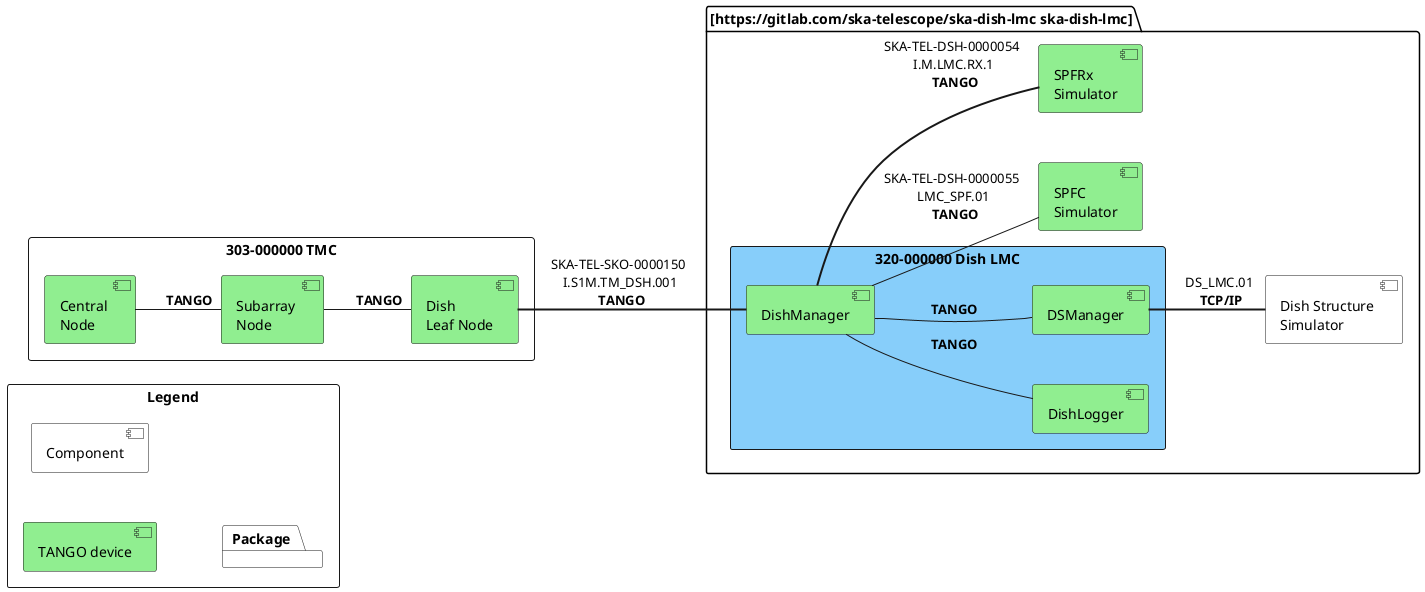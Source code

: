 @startuml

left to right direction
skinparam nodesep 50
skinparam ranksep 10

rectangle "303-000000 TMC" {
  component "Dish \nLeaf Node" as DLN #lightgreen
  component "Subarray \nNode" as SAN #lightgreen
  component "Central \nNode" as CN #lightgreen
}

package "[[https://gitlab.com/ska-telescope/ska-dish-lmc ska-dish-lmc]]" #white {
  rectangle "320‐000000 Dish LMC" as LMC #lightskyblue {
    component DishManager #lightgreen
    component DishLogger as Log #lightgreen
    component DSManager #lightgreen
  }
  component "Dish Structure \nSimulator" as DS #white
  component "SPFC \nSimulator" as SPFCdevice #lightgreen
  component "SPFRx \nSimulator" as SPFRxC #lightgreen
}

CN -down- SAN : **TANGO**
SAN -down- DLN : **TANGO**
DLN =down= DishManager : SKA‐TEL‐SKO‐0000150 \n I.S1M.TM_DSH.001 \n **TANGO**

DishManager -down- Log : **TANGO**
DishManager -down- DSManager : **TANGO**
DishManager =down= SPFRxC : SKA-TEL-DSH-0000054 \n I.M.LMC.RX.1 \n **TANGO**
DishManager -down- SPFCdevice : SKA-TEL-DSH-0000055 \n LMC_SPF.01 \n **TANGO**
DSManager =down= DS : \n DS_LMC.01 \n **TCP/IP**


rectangle Legend {
  component "TANGO device" #lightgreen
  component "Component" #white
  package "Package" #white
  }

@enduml
